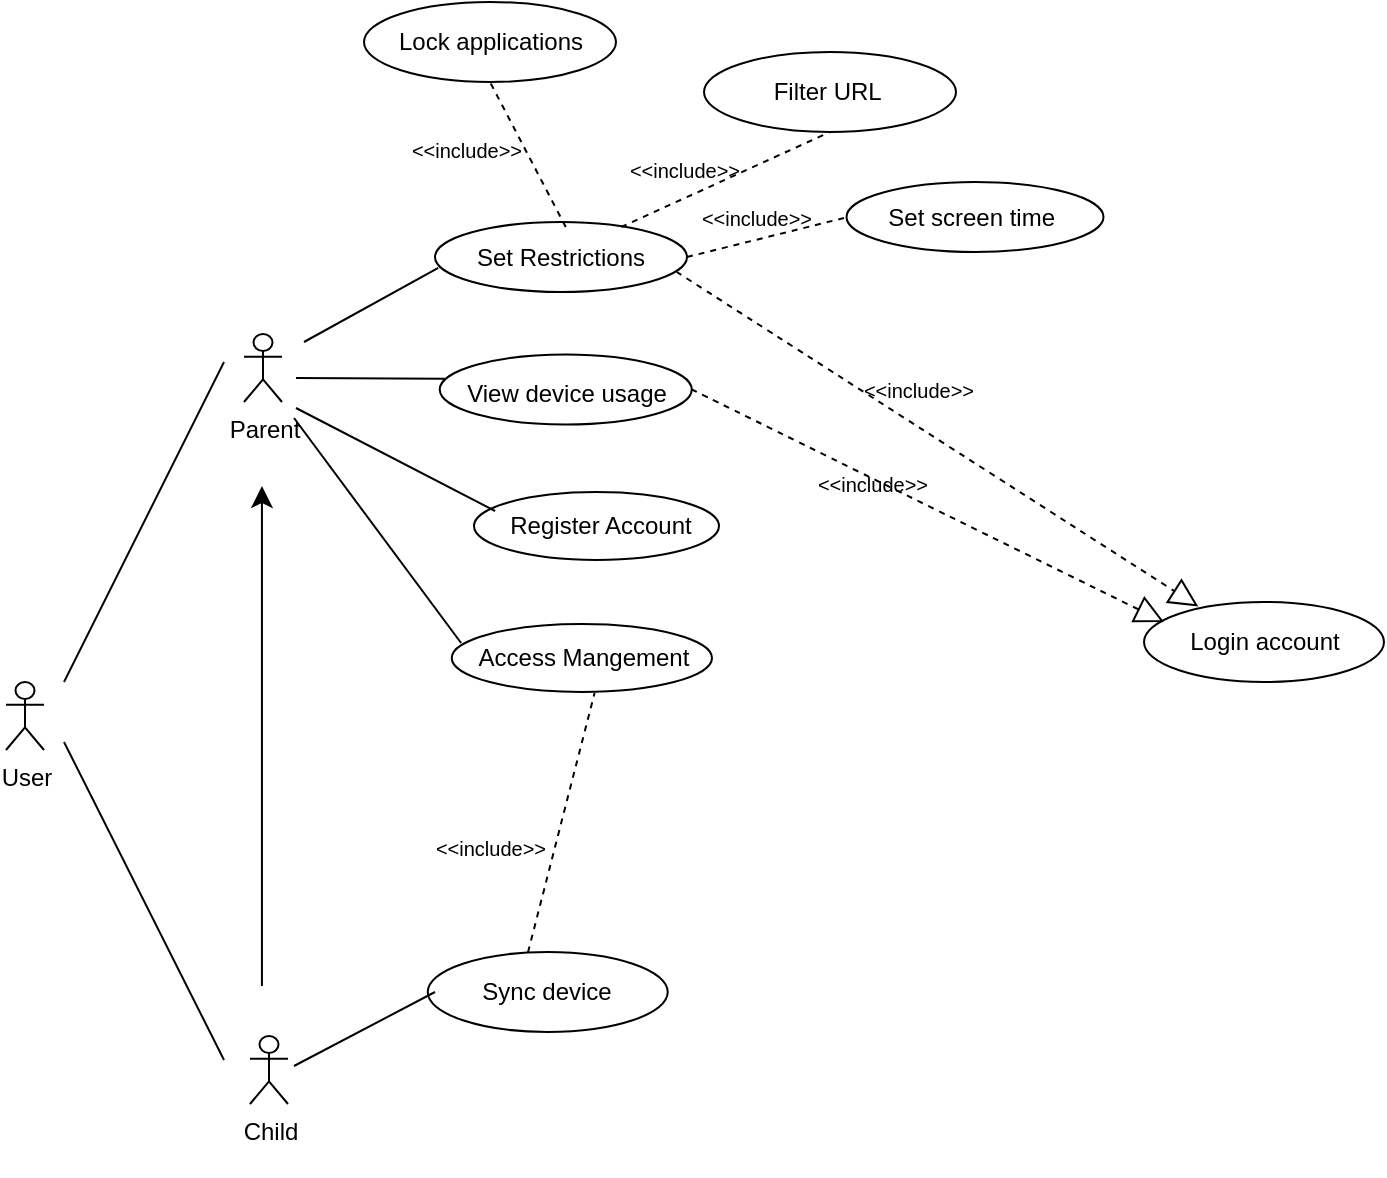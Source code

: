 <mxfile version="24.6.0" type="github">
  <diagram id="C5RBs43oDa-KdzZeNtuy" name="Page-1">
    <mxGraphModel dx="1531" dy="676" grid="0" gridSize="10" guides="1" tooltips="1" connect="1" arrows="1" fold="1" page="1" pageScale="1" pageWidth="827" pageHeight="1169" background="#FFFFFF" math="0" shadow="0">
      <root>
        <mxCell id="WIyWlLk6GJQsqaUBKTNV-0" />
        <mxCell id="WIyWlLk6GJQsqaUBKTNV-1" parent="WIyWlLk6GJQsqaUBKTNV-0" />
        <mxCell id="q4vgkcuRcYHfCYElYH8W-12" value="" style="ellipse;whiteSpace=wrap;html=1;" parent="WIyWlLk6GJQsqaUBKTNV-1" vertex="1">
          <mxGeometry x="295.5" y="320" width="126" height="35" as="geometry" />
        </mxCell>
        <mxCell id="q4vgkcuRcYHfCYElYH8W-61" value="" style="ellipse;whiteSpace=wrap;html=1;" parent="WIyWlLk6GJQsqaUBKTNV-1" vertex="1">
          <mxGeometry x="650" y="510" width="120" height="40" as="geometry" />
        </mxCell>
        <mxCell id="q4vgkcuRcYHfCYElYH8W-37" value="" style="ellipse;whiteSpace=wrap;html=1;" parent="WIyWlLk6GJQsqaUBKTNV-1" vertex="1">
          <mxGeometry x="297.87" y="386.25" width="126" height="35" as="geometry" />
        </mxCell>
        <mxCell id="q4vgkcuRcYHfCYElYH8W-18" value="" style="ellipse;whiteSpace=wrap;html=1;" parent="WIyWlLk6GJQsqaUBKTNV-1" vertex="1">
          <mxGeometry x="430" y="235" width="126" height="40" as="geometry" />
        </mxCell>
        <mxCell id="q4vgkcuRcYHfCYElYH8W-0" value="User&lt;div&gt;&lt;br&gt;&lt;/div&gt;" style="shape=umlActor;verticalLabelPosition=bottom;verticalAlign=top;html=1;outlineConnect=0;" parent="WIyWlLk6GJQsqaUBKTNV-1" vertex="1">
          <mxGeometry x="81" y="550" width="19" height="34" as="geometry" />
        </mxCell>
        <mxCell id="q4vgkcuRcYHfCYElYH8W-1" value="Parent&lt;div&gt;&lt;br&gt;&lt;/div&gt;" style="shape=umlActor;verticalLabelPosition=bottom;verticalAlign=top;html=1;outlineConnect=0;" parent="WIyWlLk6GJQsqaUBKTNV-1" vertex="1">
          <mxGeometry x="200" y="376" width="19" height="34" as="geometry" />
        </mxCell>
        <mxCell id="q4vgkcuRcYHfCYElYH8W-2" value="Child&lt;div&gt;&lt;br&gt;&lt;/div&gt;" style="shape=umlActor;verticalLabelPosition=bottom;verticalAlign=top;html=1;outlineConnect=0;" parent="WIyWlLk6GJQsqaUBKTNV-1" vertex="1">
          <mxGeometry x="203" y="727" width="19" height="34" as="geometry" />
        </mxCell>
        <mxCell id="q4vgkcuRcYHfCYElYH8W-8" value="" style="endArrow=none;html=1;rounded=0;fontSize=12;startSize=8;endSize=8;curved=1;" parent="WIyWlLk6GJQsqaUBKTNV-1" edge="1">
          <mxGeometry width="50" height="50" relative="1" as="geometry">
            <mxPoint x="110" y="550" as="sourcePoint" />
            <mxPoint x="190" y="390" as="targetPoint" />
          </mxGeometry>
        </mxCell>
        <mxCell id="q4vgkcuRcYHfCYElYH8W-9" value="" style="endArrow=none;html=1;rounded=0;fontSize=12;startSize=8;endSize=8;curved=1;" parent="WIyWlLk6GJQsqaUBKTNV-1" edge="1">
          <mxGeometry width="50" height="50" relative="1" as="geometry">
            <mxPoint x="110" y="580" as="sourcePoint" />
            <mxPoint x="190" y="739" as="targetPoint" />
          </mxGeometry>
        </mxCell>
        <mxCell id="q4vgkcuRcYHfCYElYH8W-11" value="" style="endArrow=classic;html=1;rounded=0;fontSize=12;startSize=8;endSize=8;curved=1;" parent="WIyWlLk6GJQsqaUBKTNV-1" edge="1">
          <mxGeometry width="50" height="50" relative="1" as="geometry">
            <mxPoint x="208.97" y="702" as="sourcePoint" />
            <mxPoint x="208.97" y="452" as="targetPoint" />
          </mxGeometry>
        </mxCell>
        <mxCell id="q4vgkcuRcYHfCYElYH8W-17" value="Filter URL&amp;nbsp;" style="text;html=1;align=center;verticalAlign=middle;whiteSpace=wrap;rounded=0;fontSize=12;movable=1;resizable=1;rotatable=1;deletable=1;editable=1;locked=0;connectable=1;" parent="WIyWlLk6GJQsqaUBKTNV-1" vertex="1">
          <mxGeometry x="437.5" y="240" width="111" height="30" as="geometry" />
        </mxCell>
        <mxCell id="q4vgkcuRcYHfCYElYH8W-19" value="" style="ellipse;whiteSpace=wrap;html=1;" parent="WIyWlLk6GJQsqaUBKTNV-1" vertex="1">
          <mxGeometry x="501.25" y="300" width="128.5" height="35" as="geometry" />
        </mxCell>
        <mxCell id="q4vgkcuRcYHfCYElYH8W-20" value="Set screen time&amp;nbsp;" style="text;html=1;align=center;verticalAlign=middle;whiteSpace=wrap;rounded=0;fontSize=12;movable=1;resizable=1;rotatable=1;deletable=1;editable=1;locked=0;connectable=1;" parent="WIyWlLk6GJQsqaUBKTNV-1" vertex="1">
          <mxGeometry x="510" y="302.5" width="111" height="30" as="geometry" />
        </mxCell>
        <mxCell id="q4vgkcuRcYHfCYElYH8W-21" value="" style="ellipse;whiteSpace=wrap;html=1;" parent="WIyWlLk6GJQsqaUBKTNV-1" vertex="1">
          <mxGeometry x="260" y="210" width="126" height="40" as="geometry" />
        </mxCell>
        <mxCell id="q4vgkcuRcYHfCYElYH8W-22" value="Lock applications" style="text;html=1;align=center;verticalAlign=middle;whiteSpace=wrap;rounded=0;fontSize=12;movable=1;resizable=1;rotatable=1;deletable=1;editable=1;locked=0;connectable=1;" parent="WIyWlLk6GJQsqaUBKTNV-1" vertex="1">
          <mxGeometry x="267.5" y="215" width="111" height="30" as="geometry" />
        </mxCell>
        <mxCell id="q4vgkcuRcYHfCYElYH8W-23" value="" style="endArrow=none;html=1;rounded=0;fontSize=12;startSize=8;endSize=8;curved=1;entryX=0.013;entryY=0.657;entryDx=0;entryDy=0;entryPerimeter=0;" parent="WIyWlLk6GJQsqaUBKTNV-1" target="q4vgkcuRcYHfCYElYH8W-12" edge="1">
          <mxGeometry width="50" height="50" relative="1" as="geometry">
            <mxPoint x="230" y="380" as="sourcePoint" />
            <mxPoint x="490" y="340" as="targetPoint" />
          </mxGeometry>
        </mxCell>
        <mxCell id="q4vgkcuRcYHfCYElYH8W-38" value="" style="endArrow=none;html=1;rounded=0;fontSize=12;startSize=8;endSize=8;curved=1;entryX=0.02;entryY=0.348;entryDx=0;entryDy=0;entryPerimeter=0;" parent="WIyWlLk6GJQsqaUBKTNV-1" target="q4vgkcuRcYHfCYElYH8W-37" edge="1">
          <mxGeometry width="50" height="50" relative="1" as="geometry">
            <mxPoint x="226" y="398" as="sourcePoint" />
            <mxPoint x="290" y="420" as="targetPoint" />
          </mxGeometry>
        </mxCell>
        <mxCell id="q4vgkcuRcYHfCYElYH8W-41" style="edgeStyle=none;curved=1;rounded=0;orthogonalLoop=1;jettySize=auto;html=1;exitX=1;exitY=1;exitDx=0;exitDy=0;fontSize=12;startSize=8;endSize=8;" parent="WIyWlLk6GJQsqaUBKTNV-1" edge="1">
          <mxGeometry relative="1" as="geometry">
            <mxPoint x="375.5" y="493.75" as="sourcePoint" />
            <mxPoint x="375.5" y="493.75" as="targetPoint" />
          </mxGeometry>
        </mxCell>
        <mxCell id="q4vgkcuRcYHfCYElYH8W-45" value="View device usage" style="text;html=1;align=center;verticalAlign=middle;whiteSpace=wrap;rounded=0;fontSize=12;movable=1;resizable=1;rotatable=1;deletable=1;editable=1;locked=0;connectable=1;" parent="WIyWlLk6GJQsqaUBKTNV-1" vertex="1">
          <mxGeometry x="308.55" y="391.25" width="104.63" height="30" as="geometry" />
        </mxCell>
        <mxCell id="q4vgkcuRcYHfCYElYH8W-49" value="" style="ellipse;whiteSpace=wrap;html=1;" parent="WIyWlLk6GJQsqaUBKTNV-1" vertex="1">
          <mxGeometry x="291.87" y="685" width="120" height="40" as="geometry" />
        </mxCell>
        <mxCell id="q4vgkcuRcYHfCYElYH8W-50" value="Sync device" style="text;html=1;align=center;verticalAlign=middle;whiteSpace=wrap;rounded=0;fontSize=12;movable=1;resizable=1;rotatable=1;deletable=1;editable=1;locked=0;connectable=1;" parent="WIyWlLk6GJQsqaUBKTNV-1" vertex="1">
          <mxGeometry x="295.5" y="690" width="111" height="30" as="geometry" />
        </mxCell>
        <mxCell id="q4vgkcuRcYHfCYElYH8W-51" value="" style="endArrow=none;html=1;rounded=0;fontSize=12;startSize=8;endSize=8;curved=1;entryX=0;entryY=0.5;entryDx=0;entryDy=0;" parent="WIyWlLk6GJQsqaUBKTNV-1" target="q4vgkcuRcYHfCYElYH8W-50" edge="1">
          <mxGeometry width="50" height="50" relative="1" as="geometry">
            <mxPoint x="225" y="742" as="sourcePoint" />
            <mxPoint x="290" y="710" as="targetPoint" />
          </mxGeometry>
        </mxCell>
        <mxCell id="q4vgkcuRcYHfCYElYH8W-57" value="" style="endArrow=none;dashed=1;html=1;rounded=0;fontSize=12;startSize=8;endSize=8;curved=1;exitX=0.418;exitY=0;exitDx=0;exitDy=0;exitPerimeter=0;entryX=0.549;entryY=1.013;entryDx=0;entryDy=0;entryPerimeter=0;" parent="WIyWlLk6GJQsqaUBKTNV-1" source="q4vgkcuRcYHfCYElYH8W-49" target="twzFkWzDYhUkVVQa9i6T-1" edge="1">
          <mxGeometry width="50" height="50" relative="1" as="geometry">
            <mxPoint x="420" y="700" as="sourcePoint" />
            <mxPoint x="459.574" y="745.858" as="targetPoint" />
          </mxGeometry>
        </mxCell>
        <mxCell id="q4vgkcuRcYHfCYElYH8W-60" value="&lt;div&gt;Login account&lt;/div&gt;" style="text;html=1;align=center;verticalAlign=middle;whiteSpace=wrap;rounded=0;fontSize=12;movable=1;resizable=1;rotatable=1;deletable=1;editable=1;locked=0;connectable=1;" parent="WIyWlLk6GJQsqaUBKTNV-1" vertex="1">
          <mxGeometry x="654.5" y="515" width="111" height="30" as="geometry" />
        </mxCell>
        <mxCell id="q4vgkcuRcYHfCYElYH8W-73" value="" style="endArrow=block;dashed=1;endFill=0;endSize=12;html=1;rounded=0;fontSize=12;curved=1;exitX=1;exitY=0.75;exitDx=0;exitDy=0;entryX=0.226;entryY=0.055;entryDx=0;entryDy=0;entryPerimeter=0;" parent="WIyWlLk6GJQsqaUBKTNV-1" target="q4vgkcuRcYHfCYElYH8W-61" edge="1">
          <mxGeometry width="160" relative="1" as="geometry">
            <mxPoint x="416.37" y="345" as="sourcePoint" />
            <mxPoint x="610" y="560" as="targetPoint" />
          </mxGeometry>
        </mxCell>
        <mxCell id="q4vgkcuRcYHfCYElYH8W-74" value="" style="endArrow=block;dashed=1;endFill=0;endSize=12;html=1;rounded=0;fontSize=12;curved=1;exitX=1;exitY=0.5;exitDx=0;exitDy=0;" parent="WIyWlLk6GJQsqaUBKTNV-1" source="q4vgkcuRcYHfCYElYH8W-37" edge="1">
          <mxGeometry width="160" relative="1" as="geometry">
            <mxPoint x="426" y="355" as="sourcePoint" />
            <mxPoint x="660" y="520" as="targetPoint" />
          </mxGeometry>
        </mxCell>
        <mxCell id="q4vgkcuRcYHfCYElYH8W-77" value="&amp;lt;&amp;lt;include&amp;gt;&amp;gt;" style="text;html=1;align=center;verticalAlign=middle;whiteSpace=wrap;rounded=0;fontSize=10;movable=1;resizable=1;rotatable=1;deletable=1;editable=1;locked=0;connectable=1;" parent="WIyWlLk6GJQsqaUBKTNV-1" vertex="1">
          <mxGeometry x="502.5" y="395" width="68.5" height="17.5" as="geometry" />
        </mxCell>
        <mxCell id="q4vgkcuRcYHfCYElYH8W-79" value="&amp;lt;&amp;lt;include&amp;gt;&amp;gt;" style="text;html=1;align=center;verticalAlign=middle;whiteSpace=wrap;rounded=0;fontSize=10;movable=1;resizable=1;rotatable=1;deletable=1;editable=1;locked=0;connectable=1;" parent="WIyWlLk6GJQsqaUBKTNV-1" vertex="1">
          <mxGeometry x="480" y="442.5" width="68.5" height="17.5" as="geometry" />
        </mxCell>
        <mxCell id="q4vgkcuRcYHfCYElYH8W-85" value="" style="endArrow=none;dashed=1;html=1;rounded=0;fontSize=12;startSize=8;endSize=8;curved=1;exitX=0.5;exitY=0;exitDx=0;exitDy=0;entryX=0.5;entryY=1;entryDx=0;entryDy=0;" parent="WIyWlLk6GJQsqaUBKTNV-1" target="q4vgkcuRcYHfCYElYH8W-21" edge="1">
          <mxGeometry width="50" height="50" relative="1" as="geometry">
            <mxPoint x="360.87" y="322.5" as="sourcePoint" />
            <mxPoint x="440" y="360" as="targetPoint" />
          </mxGeometry>
        </mxCell>
        <mxCell id="q4vgkcuRcYHfCYElYH8W-86" value="" style="endArrow=none;dashed=1;html=1;rounded=0;fontSize=12;startSize=8;endSize=8;curved=1;exitX=0.75;exitY=0;exitDx=0;exitDy=0;entryX=0.5;entryY=1;entryDx=0;entryDy=0;" parent="WIyWlLk6GJQsqaUBKTNV-1" target="q4vgkcuRcYHfCYElYH8W-18" edge="1">
          <mxGeometry width="50" height="50" relative="1" as="geometry">
            <mxPoint x="388.62" y="322.5" as="sourcePoint" />
            <mxPoint x="333" y="260" as="targetPoint" />
          </mxGeometry>
        </mxCell>
        <mxCell id="q4vgkcuRcYHfCYElYH8W-87" value="" style="endArrow=none;dashed=1;html=1;rounded=0;fontSize=12;startSize=8;endSize=8;curved=1;exitX=1;exitY=0.5;exitDx=0;exitDy=0;" parent="WIyWlLk6GJQsqaUBKTNV-1" source="q4vgkcuRcYHfCYElYH8W-12" edge="1">
          <mxGeometry width="50" height="50" relative="1" as="geometry">
            <mxPoint x="381" y="343" as="sourcePoint" />
            <mxPoint x="500" y="318" as="targetPoint" />
          </mxGeometry>
        </mxCell>
        <mxCell id="q4vgkcuRcYHfCYElYH8W-91" value="&amp;lt;&amp;lt;include&amp;gt;&amp;gt;" style="text;html=1;align=center;verticalAlign=middle;whiteSpace=wrap;rounded=0;fontSize=10;movable=1;resizable=1;rotatable=1;deletable=1;editable=1;locked=0;connectable=1;" parent="WIyWlLk6GJQsqaUBKTNV-1" vertex="1">
          <mxGeometry x="288.75" y="624" width="68.5" height="17.5" as="geometry" />
        </mxCell>
        <mxCell id="q4vgkcuRcYHfCYElYH8W-93" value="&amp;lt;&amp;lt;include&amp;gt;&amp;gt;" style="text;html=1;align=center;verticalAlign=middle;whiteSpace=wrap;rounded=0;fontSize=10;movable=1;resizable=1;rotatable=1;deletable=1;editable=1;locked=0;connectable=1;" parent="WIyWlLk6GJQsqaUBKTNV-1" vertex="1">
          <mxGeometry x="276.5" y="275" width="68.5" height="17.5" as="geometry" />
        </mxCell>
        <mxCell id="q4vgkcuRcYHfCYElYH8W-94" value="&amp;lt;&amp;lt;include&amp;gt;&amp;gt;" style="text;html=1;align=center;verticalAlign=middle;whiteSpace=wrap;rounded=0;fontSize=10;movable=1;resizable=1;rotatable=1;deletable=1;editable=1;locked=0;connectable=1;" parent="WIyWlLk6GJQsqaUBKTNV-1" vertex="1">
          <mxGeometry x="386" y="285" width="68.5" height="17.5" as="geometry" />
        </mxCell>
        <mxCell id="q4vgkcuRcYHfCYElYH8W-95" value="&amp;lt;&amp;lt;include&amp;gt;&amp;gt;" style="text;html=1;align=center;verticalAlign=middle;whiteSpace=wrap;rounded=0;fontSize=10;movable=1;resizable=1;rotatable=1;deletable=1;editable=1;locked=0;connectable=1;" parent="WIyWlLk6GJQsqaUBKTNV-1" vertex="1">
          <mxGeometry x="421.5" y="308.75" width="68.5" height="17.5" as="geometry" />
        </mxCell>
        <mxCell id="q4vgkcuRcYHfCYElYH8W-96" value="Set Restrictions" style="text;html=1;align=center;verticalAlign=middle;whiteSpace=wrap;rounded=0;fontSize=12;movable=1;resizable=1;rotatable=1;deletable=1;editable=1;locked=0;connectable=1;" parent="WIyWlLk6GJQsqaUBKTNV-1" vertex="1">
          <mxGeometry x="303" y="322.5" width="111" height="30" as="geometry" />
        </mxCell>
        <mxCell id="twzFkWzDYhUkVVQa9i6T-1" value="" style="ellipse;whiteSpace=wrap;html=1;" parent="WIyWlLk6GJQsqaUBKTNV-1" vertex="1">
          <mxGeometry x="303.87" y="521" width="130.13" height="34" as="geometry" />
        </mxCell>
        <mxCell id="twzFkWzDYhUkVVQa9i6T-0" value="Access Mangement" style="text;html=1;align=center;verticalAlign=middle;whiteSpace=wrap;rounded=0;fontSize=12;movable=1;resizable=1;rotatable=1;deletable=1;editable=1;locked=0;connectable=1;" parent="WIyWlLk6GJQsqaUBKTNV-1" vertex="1">
          <mxGeometry x="308.55" y="523" width="121.63" height="30" as="geometry" />
        </mxCell>
        <mxCell id="twzFkWzDYhUkVVQa9i6T-2" value="" style="endArrow=none;html=1;rounded=0;fontSize=12;startSize=8;endSize=8;curved=1;entryX=0;entryY=0.25;entryDx=0;entryDy=0;" parent="WIyWlLk6GJQsqaUBKTNV-1" target="twzFkWzDYhUkVVQa9i6T-0" edge="1">
          <mxGeometry width="50" height="50" relative="1" as="geometry">
            <mxPoint x="225" y="418" as="sourcePoint" />
            <mxPoint x="306" y="578" as="targetPoint" />
          </mxGeometry>
        </mxCell>
        <mxCell id="mgYDIZANNnQTb8YZAPUt-1" value="" style="ellipse;whiteSpace=wrap;html=1;" vertex="1" parent="WIyWlLk6GJQsqaUBKTNV-1">
          <mxGeometry x="315" y="455" width="122.5" height="34" as="geometry" />
        </mxCell>
        <mxCell id="mgYDIZANNnQTb8YZAPUt-0" value="Register Account" style="text;html=1;align=center;verticalAlign=middle;whiteSpace=wrap;rounded=0;fontSize=12;movable=1;resizable=1;rotatable=1;deletable=1;editable=1;locked=0;connectable=1;" vertex="1" parent="WIyWlLk6GJQsqaUBKTNV-1">
          <mxGeometry x="325.55" y="457" width="104.63" height="30" as="geometry" />
        </mxCell>
        <mxCell id="mgYDIZANNnQTb8YZAPUt-2" value="" style="endArrow=none;html=1;rounded=0;fontSize=12;startSize=8;endSize=8;curved=1;entryX=0;entryY=0.25;entryDx=0;entryDy=0;" edge="1" parent="WIyWlLk6GJQsqaUBKTNV-1" target="mgYDIZANNnQTb8YZAPUt-0">
          <mxGeometry width="50" height="50" relative="1" as="geometry">
            <mxPoint x="226" y="413" as="sourcePoint" />
            <mxPoint x="316" y="588" as="targetPoint" />
          </mxGeometry>
        </mxCell>
      </root>
    </mxGraphModel>
  </diagram>
</mxfile>
